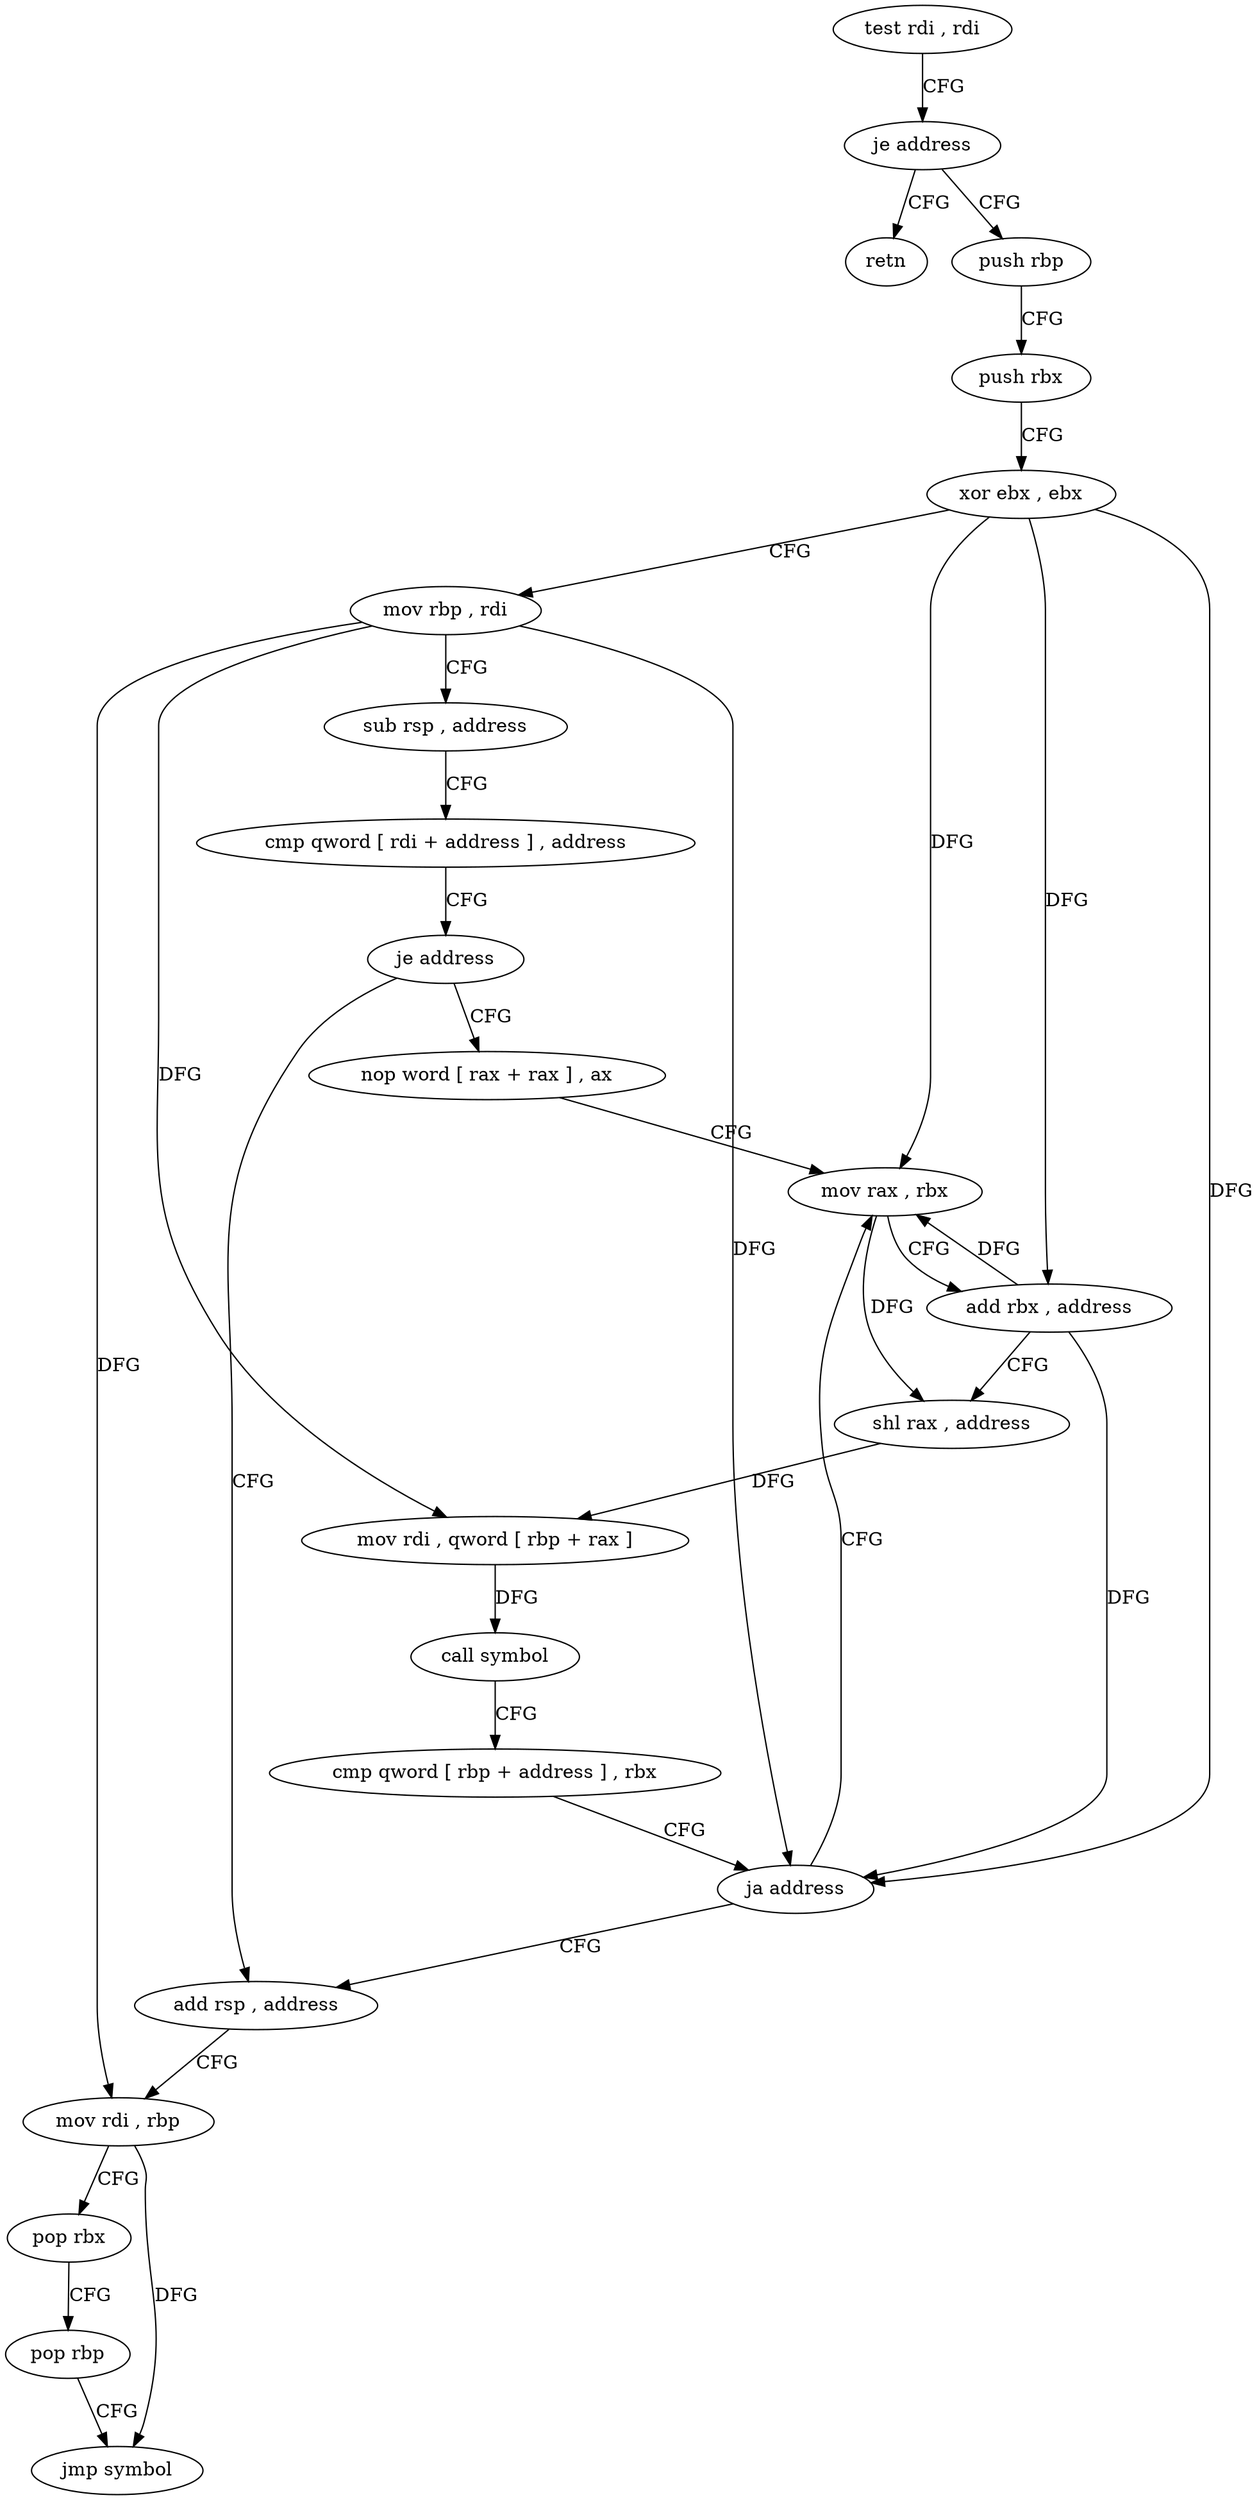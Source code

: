 digraph "func" {
"154944" [label = "test rdi , rdi" ]
"154947" [label = "je address" ]
"155020" [label = "retn" ]
"154949" [label = "push rbp" ]
"154950" [label = "push rbx" ]
"154951" [label = "xor ebx , ebx" ]
"154953" [label = "mov rbp , rdi" ]
"154956" [label = "sub rsp , address" ]
"154960" [label = "cmp qword [ rdi + address ] , address" ]
"154968" [label = "je address" ]
"155006" [label = "add rsp , address" ]
"154970" [label = "nop word [ rax + rax ] , ax" ]
"155010" [label = "mov rdi , rbp" ]
"155013" [label = "pop rbx" ]
"155014" [label = "pop rbp" ]
"155015" [label = "jmp symbol" ]
"154976" [label = "mov rax , rbx" ]
"154979" [label = "add rbx , address" ]
"154983" [label = "shl rax , address" ]
"154987" [label = "mov rdi , qword [ rbp + rax ]" ]
"154992" [label = "call symbol" ]
"154997" [label = "cmp qword [ rbp + address ] , rbx" ]
"155004" [label = "ja address" ]
"154944" -> "154947" [ label = "CFG" ]
"154947" -> "155020" [ label = "CFG" ]
"154947" -> "154949" [ label = "CFG" ]
"154949" -> "154950" [ label = "CFG" ]
"154950" -> "154951" [ label = "CFG" ]
"154951" -> "154953" [ label = "CFG" ]
"154951" -> "154976" [ label = "DFG" ]
"154951" -> "154979" [ label = "DFG" ]
"154951" -> "155004" [ label = "DFG" ]
"154953" -> "154956" [ label = "CFG" ]
"154953" -> "155010" [ label = "DFG" ]
"154953" -> "154987" [ label = "DFG" ]
"154953" -> "155004" [ label = "DFG" ]
"154956" -> "154960" [ label = "CFG" ]
"154960" -> "154968" [ label = "CFG" ]
"154968" -> "155006" [ label = "CFG" ]
"154968" -> "154970" [ label = "CFG" ]
"155006" -> "155010" [ label = "CFG" ]
"154970" -> "154976" [ label = "CFG" ]
"155010" -> "155013" [ label = "CFG" ]
"155010" -> "155015" [ label = "DFG" ]
"155013" -> "155014" [ label = "CFG" ]
"155014" -> "155015" [ label = "CFG" ]
"154976" -> "154979" [ label = "CFG" ]
"154976" -> "154983" [ label = "DFG" ]
"154979" -> "154983" [ label = "CFG" ]
"154979" -> "154976" [ label = "DFG" ]
"154979" -> "155004" [ label = "DFG" ]
"154983" -> "154987" [ label = "DFG" ]
"154987" -> "154992" [ label = "DFG" ]
"154992" -> "154997" [ label = "CFG" ]
"154997" -> "155004" [ label = "CFG" ]
"155004" -> "154976" [ label = "CFG" ]
"155004" -> "155006" [ label = "CFG" ]
}
